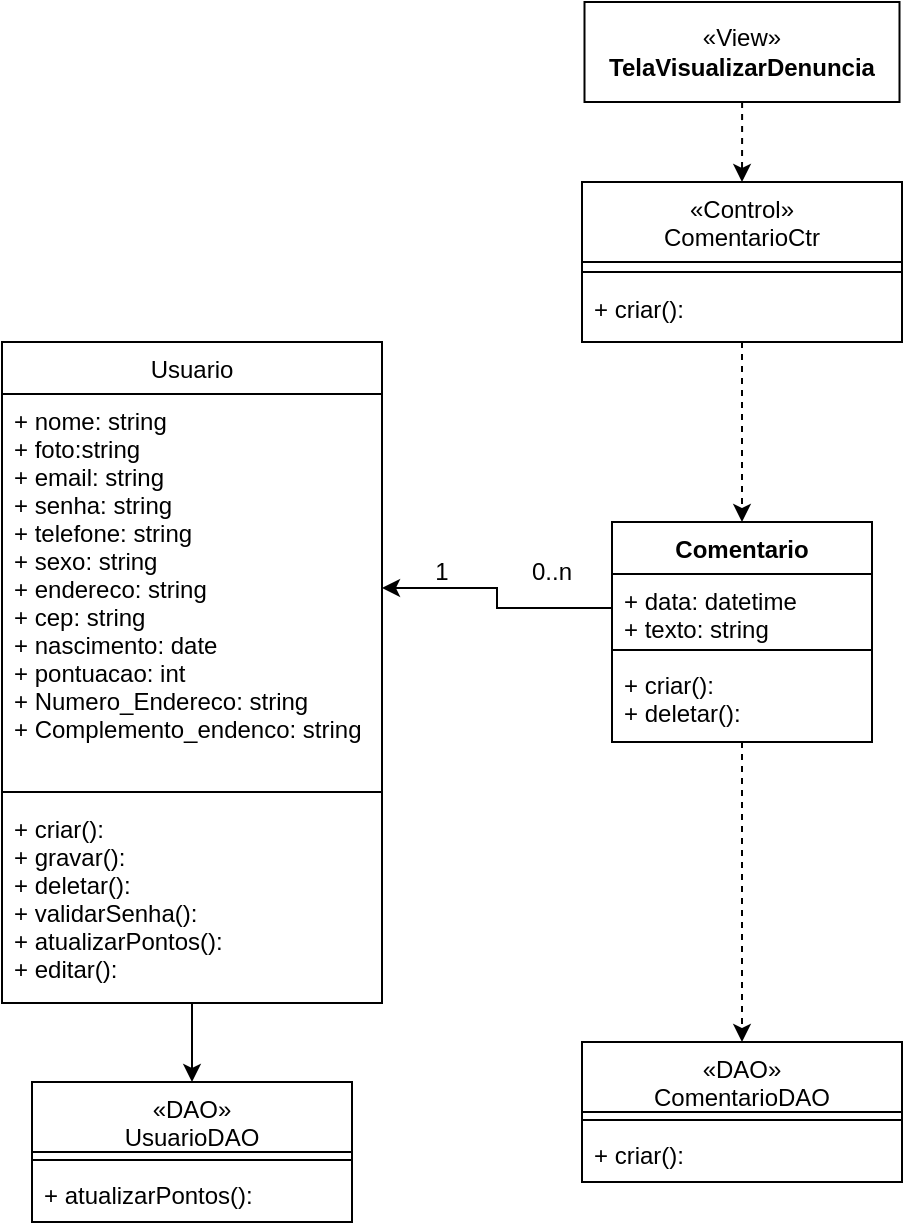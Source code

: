 <mxfile version="24.7.7">
  <diagram name="Página-1" id="D1V4fL8z4820-0BU6d7k">
    <mxGraphModel dx="1589" dy="836" grid="1" gridSize="10" guides="1" tooltips="1" connect="1" arrows="1" fold="1" page="1" pageScale="1" pageWidth="827" pageHeight="1169" math="0" shadow="0">
      <root>
        <mxCell id="0" />
        <mxCell id="1" parent="0" />
        <mxCell id="LMex-cNDRAr9as4ZC1uz-26" style="edgeStyle=orthogonalEdgeStyle;rounded=0;orthogonalLoop=1;jettySize=auto;html=1;entryX=0.5;entryY=0;entryDx=0;entryDy=0;dashed=1;" edge="1" parent="1" source="LMex-cNDRAr9as4ZC1uz-27" target="LMex-cNDRAr9as4ZC1uz-29">
          <mxGeometry relative="1" as="geometry">
            <mxPoint x="630" y="155" as="targetPoint" />
          </mxGeometry>
        </mxCell>
        <mxCell id="LMex-cNDRAr9as4ZC1uz-27" value="«View»&lt;br&gt;&lt;b&gt;TelaVisualizarDenuncia&lt;br&gt;&lt;/b&gt;" style="html=1;whiteSpace=wrap;" vertex="1" parent="1">
          <mxGeometry x="481.25" y="90" width="157.5" height="50" as="geometry" />
        </mxCell>
        <mxCell id="LMex-cNDRAr9as4ZC1uz-28" style="edgeStyle=orthogonalEdgeStyle;rounded=0;orthogonalLoop=1;jettySize=auto;html=1;dashed=1;entryX=0.5;entryY=0;entryDx=0;entryDy=0;" edge="1" parent="1" source="LMex-cNDRAr9as4ZC1uz-29" target="LMex-cNDRAr9as4ZC1uz-41">
          <mxGeometry relative="1" as="geometry">
            <mxPoint x="560" y="400" as="targetPoint" />
          </mxGeometry>
        </mxCell>
        <mxCell id="LMex-cNDRAr9as4ZC1uz-29" value="«Control»&#xa;ComentarioCtr" style="swimlane;fontStyle=0;align=center;verticalAlign=top;childLayout=stackLayout;horizontal=1;startSize=40;horizontalStack=0;resizeParent=1;resizeLast=0;collapsible=1;marginBottom=0;rounded=0;shadow=0;strokeWidth=1;" vertex="1" parent="1">
          <mxGeometry x="480" y="180" width="160" height="80" as="geometry">
            <mxRectangle x="340" y="380" width="170" height="26" as="alternateBounds" />
          </mxGeometry>
        </mxCell>
        <mxCell id="LMex-cNDRAr9as4ZC1uz-30" value="" style="line;html=1;strokeWidth=1;align=left;verticalAlign=middle;spacingTop=-1;spacingLeft=3;spacingRight=3;rotatable=0;labelPosition=right;points=[];portConstraint=eastwest;" vertex="1" parent="LMex-cNDRAr9as4ZC1uz-29">
          <mxGeometry y="40" width="160" height="10" as="geometry" />
        </mxCell>
        <mxCell id="LMex-cNDRAr9as4ZC1uz-31" value="+ criar():" style="text;align=left;verticalAlign=top;spacingLeft=4;spacingRight=4;overflow=hidden;rotatable=0;points=[[0,0.5],[1,0.5]];portConstraint=eastwest;" vertex="1" parent="LMex-cNDRAr9as4ZC1uz-29">
          <mxGeometry y="50" width="160" height="30" as="geometry" />
        </mxCell>
        <mxCell id="LMex-cNDRAr9as4ZC1uz-32" style="edgeStyle=orthogonalEdgeStyle;rounded=0;orthogonalLoop=1;jettySize=auto;html=1;entryX=0.5;entryY=0;entryDx=0;entryDy=0;dashed=1;exitX=0.5;exitY=1;exitDx=0;exitDy=0;" edge="1" parent="1" source="LMex-cNDRAr9as4ZC1uz-41" target="LMex-cNDRAr9as4ZC1uz-38">
          <mxGeometry relative="1" as="geometry">
            <mxPoint x="507" y="490" as="sourcePoint" />
          </mxGeometry>
        </mxCell>
        <mxCell id="LMex-cNDRAr9as4ZC1uz-33" value="0..n" style="text;html=1;align=center;verticalAlign=middle;whiteSpace=wrap;rounded=0;" vertex="1" parent="1">
          <mxGeometry x="435" y="360" width="60" height="30" as="geometry" />
        </mxCell>
        <mxCell id="LMex-cNDRAr9as4ZC1uz-34" value="1" style="text;html=1;align=center;verticalAlign=middle;whiteSpace=wrap;rounded=0;" vertex="1" parent="1">
          <mxGeometry x="380" y="360" width="60" height="30" as="geometry" />
        </mxCell>
        <mxCell id="LMex-cNDRAr9as4ZC1uz-35" value="«DAO»&#xa;UsuarioDAO&#xa;" style="swimlane;fontStyle=0;align=center;verticalAlign=top;childLayout=stackLayout;horizontal=1;startSize=35;horizontalStack=0;resizeParent=1;resizeLast=0;collapsible=1;marginBottom=0;rounded=0;shadow=0;strokeWidth=1;" vertex="1" parent="1">
          <mxGeometry x="205" y="630" width="160" height="70" as="geometry">
            <mxRectangle x="340" y="380" width="170" height="26" as="alternateBounds" />
          </mxGeometry>
        </mxCell>
        <mxCell id="LMex-cNDRAr9as4ZC1uz-36" value="" style="line;html=1;strokeWidth=1;align=left;verticalAlign=middle;spacingTop=-1;spacingLeft=3;spacingRight=3;rotatable=0;labelPosition=right;points=[];portConstraint=eastwest;" vertex="1" parent="LMex-cNDRAr9as4ZC1uz-35">
          <mxGeometry y="35" width="160" height="8" as="geometry" />
        </mxCell>
        <mxCell id="LMex-cNDRAr9as4ZC1uz-37" value="+ atualizarPontos():" style="text;align=left;verticalAlign=top;spacingLeft=4;spacingRight=4;overflow=hidden;rotatable=0;points=[[0,0.5],[1,0.5]];portConstraint=eastwest;" vertex="1" parent="LMex-cNDRAr9as4ZC1uz-35">
          <mxGeometry y="43" width="160" height="27" as="geometry" />
        </mxCell>
        <mxCell id="LMex-cNDRAr9as4ZC1uz-38" value="«DAO»&#xa;ComentarioDAO&#xa;" style="swimlane;fontStyle=0;align=center;verticalAlign=top;childLayout=stackLayout;horizontal=1;startSize=35;horizontalStack=0;resizeParent=1;resizeLast=0;collapsible=1;marginBottom=0;rounded=0;shadow=0;strokeWidth=1;" vertex="1" parent="1">
          <mxGeometry x="480" y="610" width="160" height="70" as="geometry">
            <mxRectangle x="340" y="380" width="170" height="26" as="alternateBounds" />
          </mxGeometry>
        </mxCell>
        <mxCell id="LMex-cNDRAr9as4ZC1uz-39" value="" style="line;html=1;strokeWidth=1;align=left;verticalAlign=middle;spacingTop=-1;spacingLeft=3;spacingRight=3;rotatable=0;labelPosition=right;points=[];portConstraint=eastwest;" vertex="1" parent="LMex-cNDRAr9as4ZC1uz-38">
          <mxGeometry y="35" width="160" height="8" as="geometry" />
        </mxCell>
        <mxCell id="LMex-cNDRAr9as4ZC1uz-40" value="+ criar():&#xa;" style="text;align=left;verticalAlign=top;spacingLeft=4;spacingRight=4;overflow=hidden;rotatable=0;points=[[0,0.5],[1,0.5]];portConstraint=eastwest;" vertex="1" parent="LMex-cNDRAr9as4ZC1uz-38">
          <mxGeometry y="43" width="160" height="27" as="geometry" />
        </mxCell>
        <mxCell id="LMex-cNDRAr9as4ZC1uz-41" value="Comentario" style="swimlane;fontStyle=1;align=center;verticalAlign=top;childLayout=stackLayout;horizontal=1;startSize=26;horizontalStack=0;resizeParent=1;resizeParentMax=0;resizeLast=0;collapsible=1;marginBottom=0;whiteSpace=wrap;html=1;" vertex="1" parent="1">
          <mxGeometry x="495" y="350" width="130" height="110" as="geometry" />
        </mxCell>
        <mxCell id="LMex-cNDRAr9as4ZC1uz-42" value="+ data: datetime&lt;br&gt;+ texto: string" style="text;strokeColor=none;fillColor=none;align=left;verticalAlign=top;spacingLeft=4;spacingRight=4;overflow=hidden;rotatable=0;points=[[0,0.5],[1,0.5]];portConstraint=eastwest;whiteSpace=wrap;html=1;" vertex="1" parent="LMex-cNDRAr9as4ZC1uz-41">
          <mxGeometry y="26" width="130" height="34" as="geometry" />
        </mxCell>
        <mxCell id="LMex-cNDRAr9as4ZC1uz-43" value="" style="line;strokeWidth=1;fillColor=none;align=left;verticalAlign=middle;spacingTop=-1;spacingLeft=3;spacingRight=3;rotatable=0;labelPosition=right;points=[];portConstraint=eastwest;strokeColor=inherit;" vertex="1" parent="LMex-cNDRAr9as4ZC1uz-41">
          <mxGeometry y="60" width="130" height="8" as="geometry" />
        </mxCell>
        <mxCell id="LMex-cNDRAr9as4ZC1uz-44" value="+ criar():&#xa;+ deletar(): " style="text;align=left;verticalAlign=top;spacingLeft=4;spacingRight=4;overflow=hidden;rotatable=0;points=[[0,0.5],[1,0.5]];portConstraint=eastwest;" vertex="1" parent="LMex-cNDRAr9as4ZC1uz-41">
          <mxGeometry y="68" width="130" height="42" as="geometry" />
        </mxCell>
        <mxCell id="LMex-cNDRAr9as4ZC1uz-45" style="edgeStyle=orthogonalEdgeStyle;rounded=0;orthogonalLoop=1;jettySize=auto;html=1;exitX=0.5;exitY=1;exitDx=0;exitDy=0;entryX=0.5;entryY=0;entryDx=0;entryDy=0;" edge="1" parent="1" source="LMex-cNDRAr9as4ZC1uz-46" target="LMex-cNDRAr9as4ZC1uz-35">
          <mxGeometry relative="1" as="geometry" />
        </mxCell>
        <mxCell id="LMex-cNDRAr9as4ZC1uz-46" value="Usuario" style="swimlane;fontStyle=0;align=center;verticalAlign=top;childLayout=stackLayout;horizontal=1;startSize=26;horizontalStack=0;resizeParent=1;resizeLast=0;collapsible=1;marginBottom=0;rounded=0;shadow=0;strokeWidth=1;" vertex="1" parent="1">
          <mxGeometry x="190" y="260" width="190" height="330.5" as="geometry">
            <mxRectangle x="340" y="380" width="170" height="26" as="alternateBounds" />
          </mxGeometry>
        </mxCell>
        <mxCell id="LMex-cNDRAr9as4ZC1uz-47" value="+ nome: string&#xa;+ foto:string&#xa;+ email: string&#xa;+ senha: string&#xa;+ telefone: string&#xa;+ sexo: string&#xa;+ endereco: string&#xa;+ cep: string&#xa;+ nascimento: date&#xa;+ pontuacao: int&#xa;+ Numero_Endereco: string &#xa;+ Complemento_endenco: string" style="text;align=left;verticalAlign=top;spacingLeft=4;spacingRight=4;overflow=hidden;rotatable=0;points=[[0,0.5],[1,0.5]];portConstraint=eastwest;" vertex="1" parent="LMex-cNDRAr9as4ZC1uz-46">
          <mxGeometry y="26" width="190" height="194" as="geometry" />
        </mxCell>
        <mxCell id="LMex-cNDRAr9as4ZC1uz-48" value="" style="line;html=1;strokeWidth=1;align=left;verticalAlign=middle;spacingTop=-1;spacingLeft=3;spacingRight=3;rotatable=0;labelPosition=right;points=[];portConstraint=eastwest;" vertex="1" parent="LMex-cNDRAr9as4ZC1uz-46">
          <mxGeometry y="220" width="190" height="10" as="geometry" />
        </mxCell>
        <mxCell id="LMex-cNDRAr9as4ZC1uz-49" value="+ criar(): &#xa;+ gravar():&#xa;+ deletar(): &#xa;+ validarSenha():&#xa;+ atualizarPontos():&#xa;+ editar():" style="text;align=left;verticalAlign=top;spacingLeft=4;spacingRight=4;overflow=hidden;rotatable=0;points=[[0,0.5],[1,0.5]];portConstraint=eastwest;" vertex="1" parent="LMex-cNDRAr9as4ZC1uz-46">
          <mxGeometry y="230" width="190" height="92" as="geometry" />
        </mxCell>
        <mxCell id="LMex-cNDRAr9as4ZC1uz-50" style="edgeStyle=orthogonalEdgeStyle;rounded=0;orthogonalLoop=1;jettySize=auto;html=1;exitX=0;exitY=0.5;exitDx=0;exitDy=0;entryX=1;entryY=0.5;entryDx=0;entryDy=0;" edge="1" parent="1" source="LMex-cNDRAr9as4ZC1uz-42" target="LMex-cNDRAr9as4ZC1uz-47">
          <mxGeometry relative="1" as="geometry" />
        </mxCell>
      </root>
    </mxGraphModel>
  </diagram>
</mxfile>
